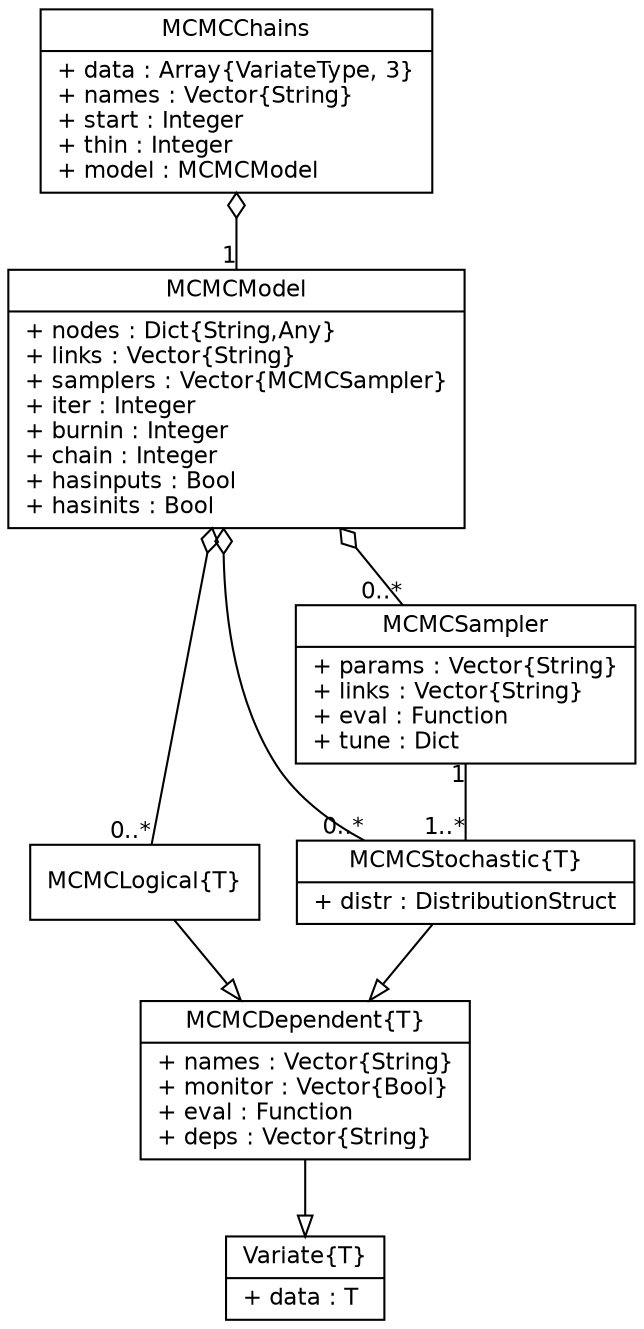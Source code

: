 graph MCMC {
	fontname = "Helvetica"
	fontsize = 11
	overlap = scalexy
	sep = "+0,26"

	node [fontname = "Helvetica", fontsize = 11, shape = record]

	edge [fontname = "Helvetica", fontsize = 11, dir = both, arrowtail = none, arrowhead = none]

	Variate [label = "{Variate\{T\}|+ data : T\l}"]

	MCMCDependent [label = "{MCMCDependent\{T\}|+ names : Vector\{String\}\l+ monitor : Vector\{Bool\}\l+ eval : Function\l+ deps : Vector\{String\}\l}"]
	
	MCMCLogical [label = "{MCMCLogical\{T\}}"]
	
	MCMCStochastic [label = "{MCMCStochastic\{T\}|+ distr : DistributionStruct\l}"]

	MCMCSampler [label = "{MCMCSampler|+ params : Vector\{String\}\l+ links : Vector\{String\}\l+ eval : Function\l+ tune : Dict\l}"]
	
	MCMCModel [label = "{MCMCModel|+ nodes : Dict\{String,Any\}\l+ links : Vector\{String\}\l+ samplers : Vector\{MCMCSampler\}\l+ iter : Integer\l+ burnin : Integer\l+ chain : Integer\l+ hasinputs : Bool\l+ hasinits : Bool\l}"]
	
	MCMCChains [label = "{MCMCChains|+ data : Array\{VariateType, 3\}\l+ names : Vector\{String\}\l+ start : Integer\l+ thin : Integer\l+ model : MCMCModel\l}"]

	MCMCDependent -- Variate[len = 0.8, arrowhead = empty]
	MCMCLogical -- MCMCDependent[arrowhead = empty]
	MCMCStochastic -- MCMCDependent[arrowhead = empty]
	MCMCSampler -- MCMCStochastic[len = 1.2, taillabel = "1", headlabel = "1..*"]
	MCMCModel -- MCMCSampler[arrowtail = odiamond, headlabel = "0..*"]
	MCMCModel -- MCMCLogical[arrowtail = odiamond, headlabel = "0..*"]
	MCMCModel -- MCMCStochastic[arrowtail = odiamond, headlabel = "0..*"]
	MCMCChains -- MCMCModel[len = 1.2, arrowtail = odiamond, headlabel = "1"]

}
